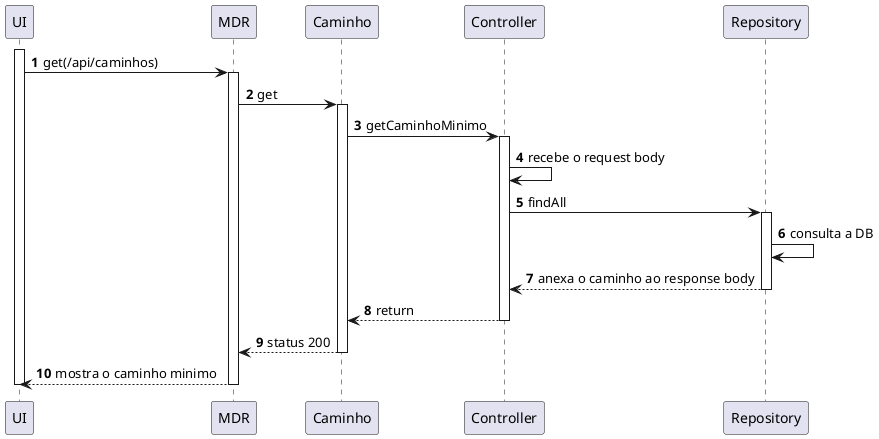 @startuml
autonumber
'hide footbox

		participant "UI" as ui
		participant "MDR" as mdr
    participant "Caminho" as cam
    participant "Controller" as ctrl
    participant "Repository" as repo

    activate ui
		ui->mdr:get(/api/caminhos)
    activate mdr

    mdr->cam: get
    activate cam
    cam->ctrl:getCaminhoMinimo
    activate ctrl
    ctrl->ctrl: recebe o request body
		ctrl->repo: findAll
    activate repo
    repo->repo: consulta a DB
    repo-->ctrl: anexa o caminho ao response body
    deactivate repo
    ctrl-->cam: return
    deactivate ctrl
    cam-->mdr: status 200
    deactivate cam
    mdr-->ui: mostra o caminho minimo
    deactivate mdr
    deactivate ui
@enduml
